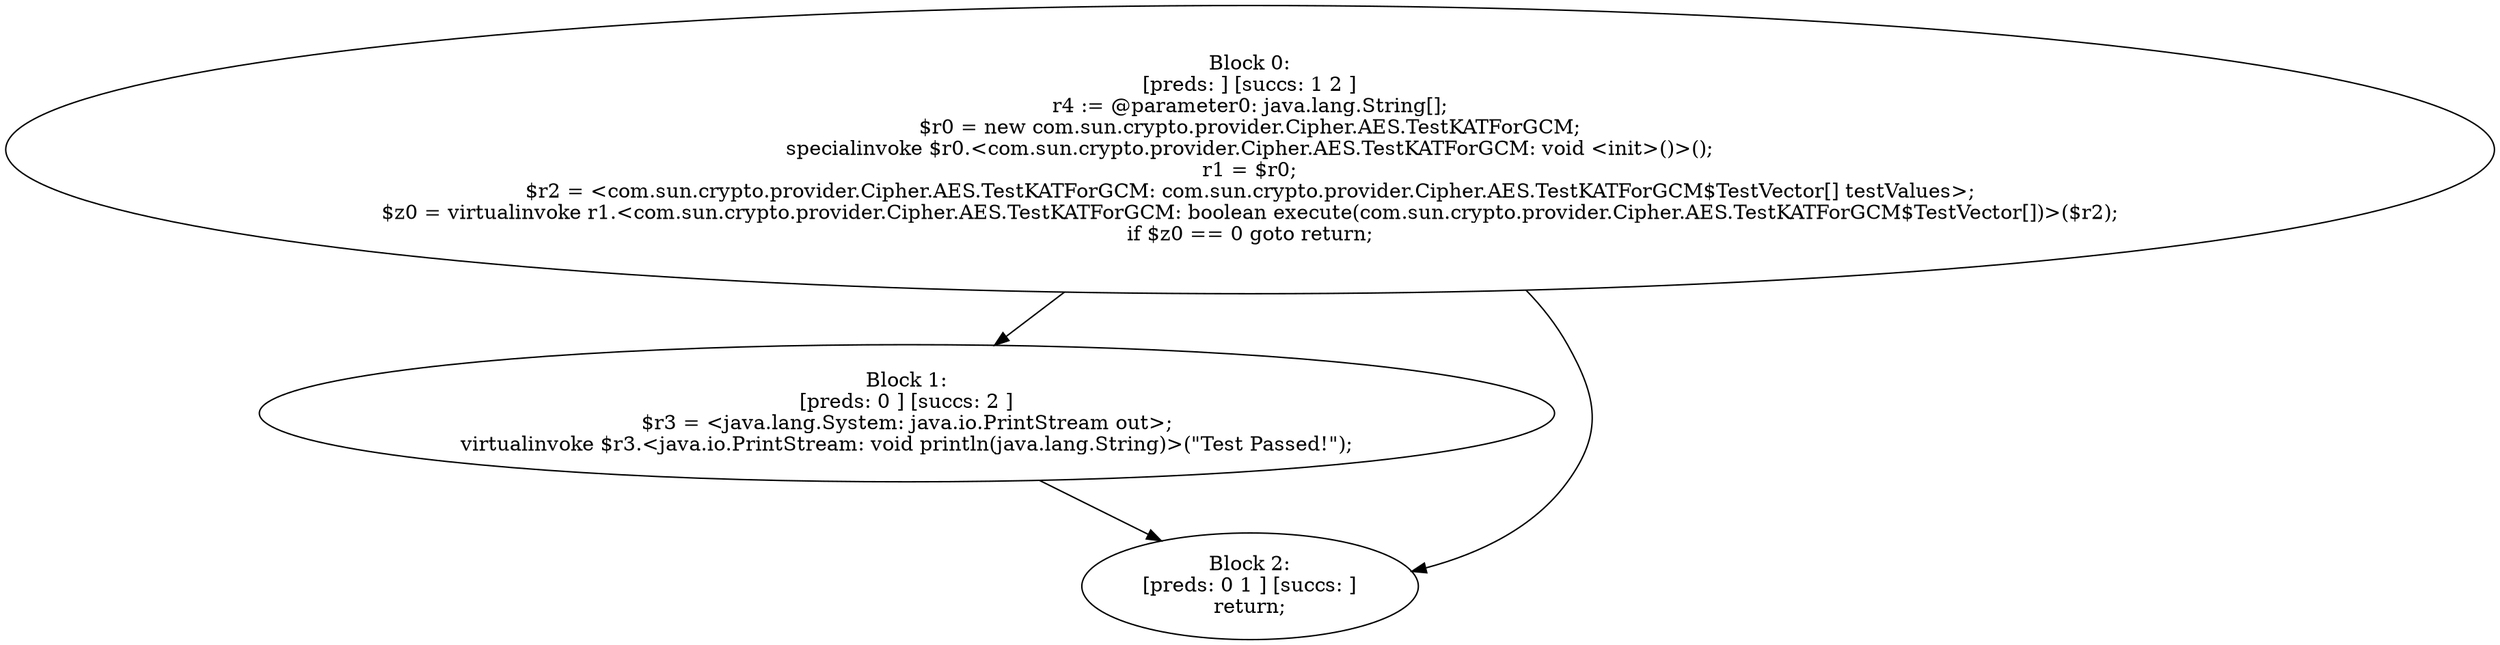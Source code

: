 digraph "unitGraph" {
    "Block 0:
[preds: ] [succs: 1 2 ]
r4 := @parameter0: java.lang.String[];
$r0 = new com.sun.crypto.provider.Cipher.AES.TestKATForGCM;
specialinvoke $r0.<com.sun.crypto.provider.Cipher.AES.TestKATForGCM: void <init>()>();
r1 = $r0;
$r2 = <com.sun.crypto.provider.Cipher.AES.TestKATForGCM: com.sun.crypto.provider.Cipher.AES.TestKATForGCM$TestVector[] testValues>;
$z0 = virtualinvoke r1.<com.sun.crypto.provider.Cipher.AES.TestKATForGCM: boolean execute(com.sun.crypto.provider.Cipher.AES.TestKATForGCM$TestVector[])>($r2);
if $z0 == 0 goto return;
"
    "Block 1:
[preds: 0 ] [succs: 2 ]
$r3 = <java.lang.System: java.io.PrintStream out>;
virtualinvoke $r3.<java.io.PrintStream: void println(java.lang.String)>(\"Test Passed!\");
"
    "Block 2:
[preds: 0 1 ] [succs: ]
return;
"
    "Block 0:
[preds: ] [succs: 1 2 ]
r4 := @parameter0: java.lang.String[];
$r0 = new com.sun.crypto.provider.Cipher.AES.TestKATForGCM;
specialinvoke $r0.<com.sun.crypto.provider.Cipher.AES.TestKATForGCM: void <init>()>();
r1 = $r0;
$r2 = <com.sun.crypto.provider.Cipher.AES.TestKATForGCM: com.sun.crypto.provider.Cipher.AES.TestKATForGCM$TestVector[] testValues>;
$z0 = virtualinvoke r1.<com.sun.crypto.provider.Cipher.AES.TestKATForGCM: boolean execute(com.sun.crypto.provider.Cipher.AES.TestKATForGCM$TestVector[])>($r2);
if $z0 == 0 goto return;
"->"Block 1:
[preds: 0 ] [succs: 2 ]
$r3 = <java.lang.System: java.io.PrintStream out>;
virtualinvoke $r3.<java.io.PrintStream: void println(java.lang.String)>(\"Test Passed!\");
";
    "Block 0:
[preds: ] [succs: 1 2 ]
r4 := @parameter0: java.lang.String[];
$r0 = new com.sun.crypto.provider.Cipher.AES.TestKATForGCM;
specialinvoke $r0.<com.sun.crypto.provider.Cipher.AES.TestKATForGCM: void <init>()>();
r1 = $r0;
$r2 = <com.sun.crypto.provider.Cipher.AES.TestKATForGCM: com.sun.crypto.provider.Cipher.AES.TestKATForGCM$TestVector[] testValues>;
$z0 = virtualinvoke r1.<com.sun.crypto.provider.Cipher.AES.TestKATForGCM: boolean execute(com.sun.crypto.provider.Cipher.AES.TestKATForGCM$TestVector[])>($r2);
if $z0 == 0 goto return;
"->"Block 2:
[preds: 0 1 ] [succs: ]
return;
";
    "Block 1:
[preds: 0 ] [succs: 2 ]
$r3 = <java.lang.System: java.io.PrintStream out>;
virtualinvoke $r3.<java.io.PrintStream: void println(java.lang.String)>(\"Test Passed!\");
"->"Block 2:
[preds: 0 1 ] [succs: ]
return;
";
}
